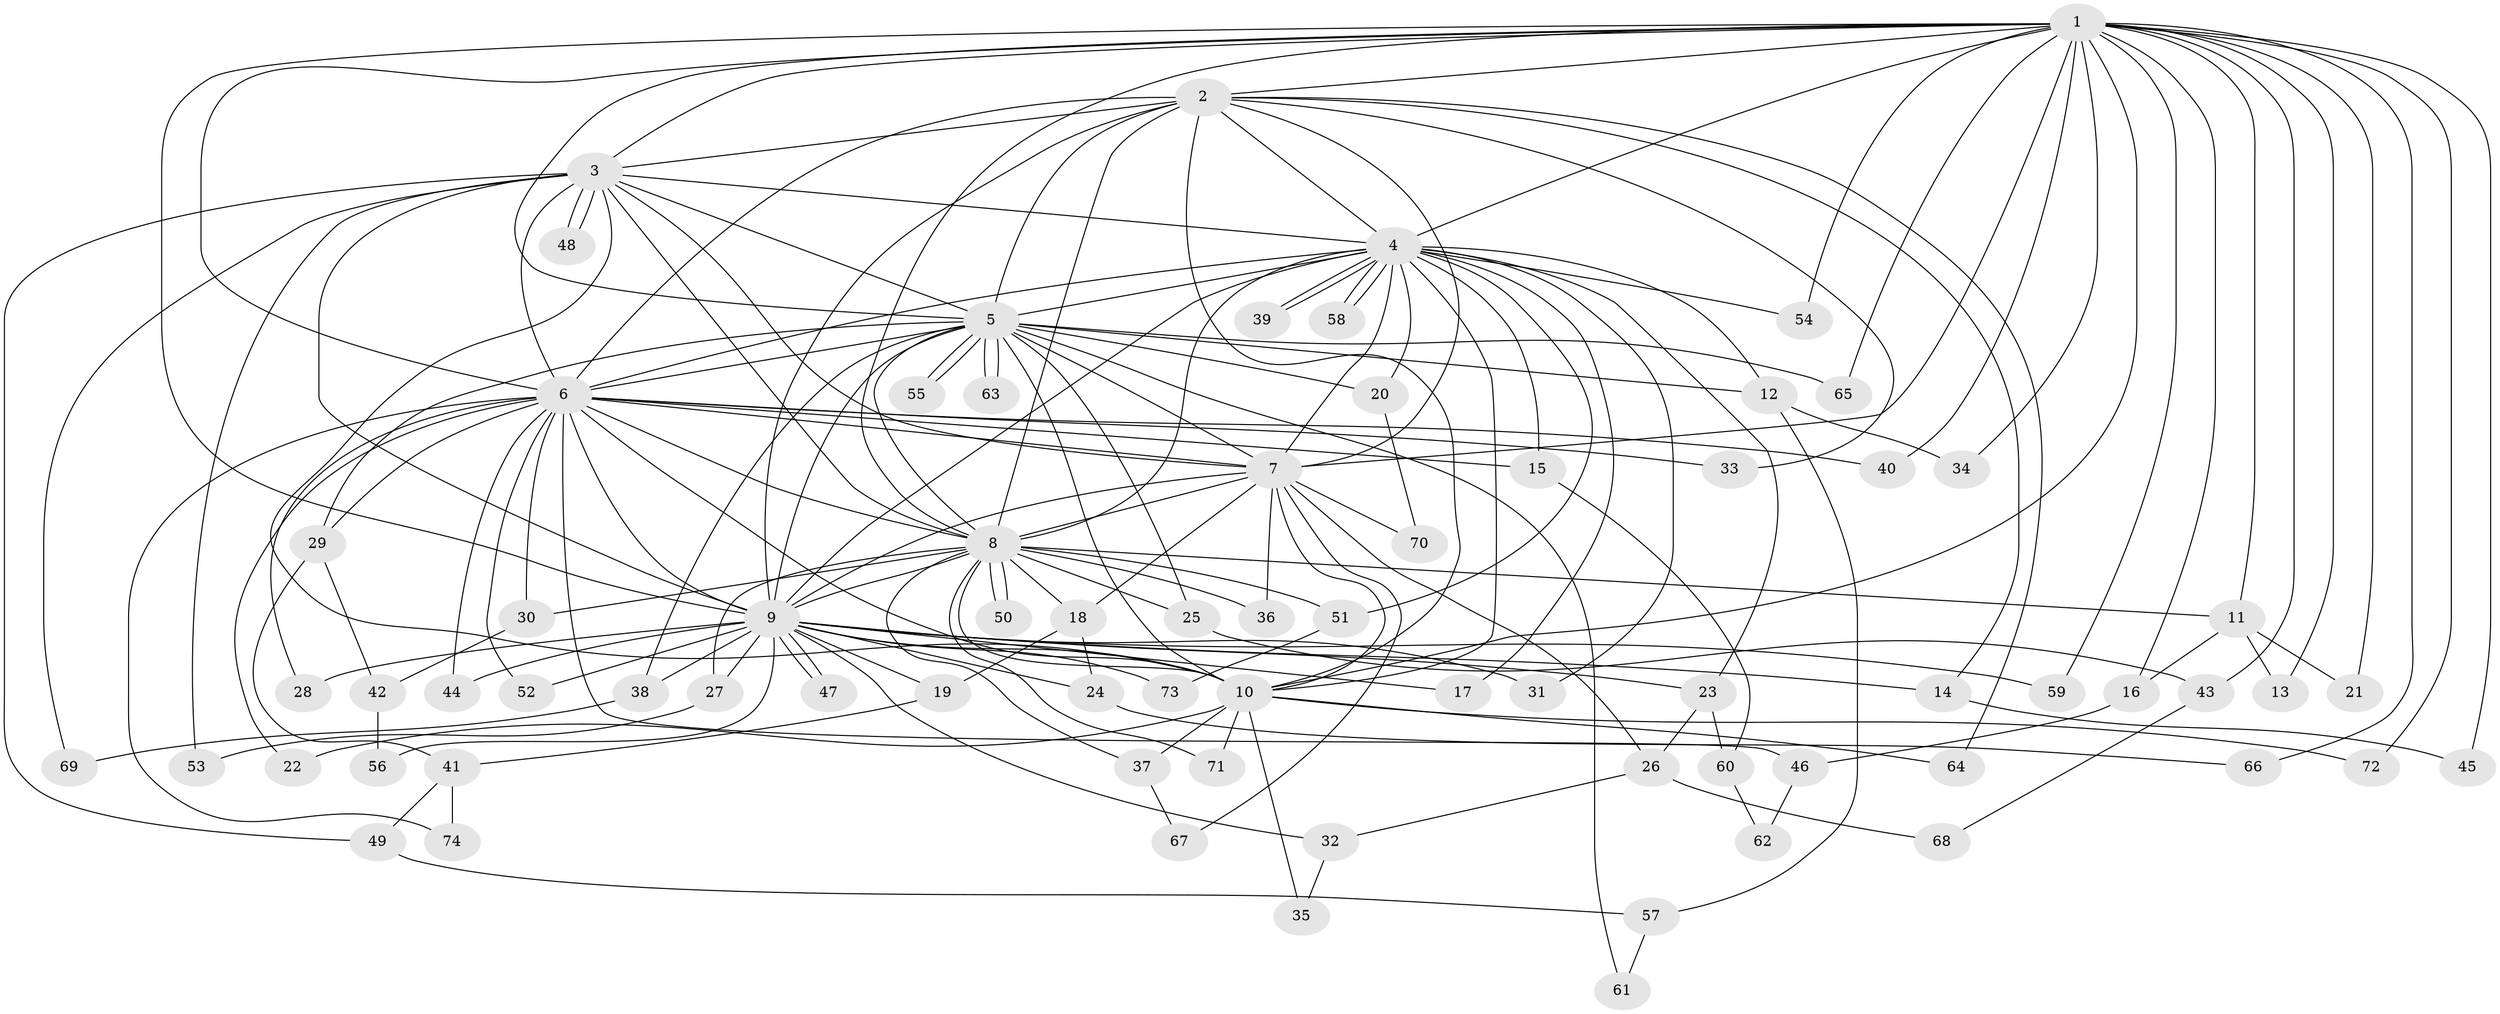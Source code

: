 // coarse degree distribution, {10: 0.03225806451612903, 12: 0.0967741935483871, 11: 0.03225806451612903, 16: 0.06451612903225806, 14: 0.03225806451612903, 19: 0.03225806451612903, 3: 0.25806451612903225, 5: 0.12903225806451613, 6: 0.03225806451612903, 4: 0.06451612903225806, 2: 0.03225806451612903, 1: 0.1935483870967742}
// Generated by graph-tools (version 1.1) at 2025/49/03/04/25 22:49:23]
// undirected, 74 vertices, 173 edges
graph export_dot {
  node [color=gray90,style=filled];
  1;
  2;
  3;
  4;
  5;
  6;
  7;
  8;
  9;
  10;
  11;
  12;
  13;
  14;
  15;
  16;
  17;
  18;
  19;
  20;
  21;
  22;
  23;
  24;
  25;
  26;
  27;
  28;
  29;
  30;
  31;
  32;
  33;
  34;
  35;
  36;
  37;
  38;
  39;
  40;
  41;
  42;
  43;
  44;
  45;
  46;
  47;
  48;
  49;
  50;
  51;
  52;
  53;
  54;
  55;
  56;
  57;
  58;
  59;
  60;
  61;
  62;
  63;
  64;
  65;
  66;
  67;
  68;
  69;
  70;
  71;
  72;
  73;
  74;
  1 -- 2;
  1 -- 3;
  1 -- 4;
  1 -- 5;
  1 -- 6;
  1 -- 7;
  1 -- 8;
  1 -- 9;
  1 -- 10;
  1 -- 11;
  1 -- 13;
  1 -- 16;
  1 -- 21;
  1 -- 34;
  1 -- 40;
  1 -- 43;
  1 -- 45;
  1 -- 54;
  1 -- 59;
  1 -- 65;
  1 -- 66;
  1 -- 72;
  2 -- 3;
  2 -- 4;
  2 -- 5;
  2 -- 6;
  2 -- 7;
  2 -- 8;
  2 -- 9;
  2 -- 10;
  2 -- 14;
  2 -- 33;
  2 -- 64;
  3 -- 4;
  3 -- 5;
  3 -- 6;
  3 -- 7;
  3 -- 8;
  3 -- 9;
  3 -- 10;
  3 -- 48;
  3 -- 48;
  3 -- 49;
  3 -- 53;
  3 -- 69;
  4 -- 5;
  4 -- 6;
  4 -- 7;
  4 -- 8;
  4 -- 9;
  4 -- 10;
  4 -- 12;
  4 -- 15;
  4 -- 17;
  4 -- 20;
  4 -- 23;
  4 -- 31;
  4 -- 39;
  4 -- 39;
  4 -- 51;
  4 -- 54;
  4 -- 58;
  4 -- 58;
  5 -- 6;
  5 -- 7;
  5 -- 8;
  5 -- 9;
  5 -- 10;
  5 -- 12;
  5 -- 20;
  5 -- 25;
  5 -- 29;
  5 -- 38;
  5 -- 55;
  5 -- 55;
  5 -- 61;
  5 -- 63;
  5 -- 63;
  5 -- 65;
  6 -- 7;
  6 -- 8;
  6 -- 9;
  6 -- 10;
  6 -- 15;
  6 -- 22;
  6 -- 28;
  6 -- 29;
  6 -- 30;
  6 -- 33;
  6 -- 40;
  6 -- 44;
  6 -- 46;
  6 -- 52;
  6 -- 74;
  7 -- 8;
  7 -- 9;
  7 -- 10;
  7 -- 18;
  7 -- 26;
  7 -- 36;
  7 -- 67;
  7 -- 70;
  8 -- 9;
  8 -- 10;
  8 -- 11;
  8 -- 18;
  8 -- 25;
  8 -- 27;
  8 -- 30;
  8 -- 36;
  8 -- 37;
  8 -- 50;
  8 -- 50;
  8 -- 51;
  8 -- 71;
  9 -- 10;
  9 -- 14;
  9 -- 17;
  9 -- 19;
  9 -- 23;
  9 -- 24;
  9 -- 27;
  9 -- 28;
  9 -- 31;
  9 -- 32;
  9 -- 38;
  9 -- 44;
  9 -- 47;
  9 -- 47;
  9 -- 52;
  9 -- 56;
  9 -- 59;
  9 -- 73;
  10 -- 22;
  10 -- 35;
  10 -- 37;
  10 -- 64;
  10 -- 71;
  10 -- 72;
  11 -- 13;
  11 -- 16;
  11 -- 21;
  12 -- 34;
  12 -- 57;
  14 -- 45;
  15 -- 60;
  16 -- 46;
  18 -- 19;
  18 -- 24;
  19 -- 41;
  20 -- 70;
  23 -- 26;
  23 -- 60;
  24 -- 66;
  25 -- 43;
  26 -- 32;
  26 -- 68;
  27 -- 53;
  29 -- 41;
  29 -- 42;
  30 -- 42;
  32 -- 35;
  37 -- 67;
  38 -- 69;
  41 -- 49;
  41 -- 74;
  42 -- 56;
  43 -- 68;
  46 -- 62;
  49 -- 57;
  51 -- 73;
  57 -- 61;
  60 -- 62;
}
